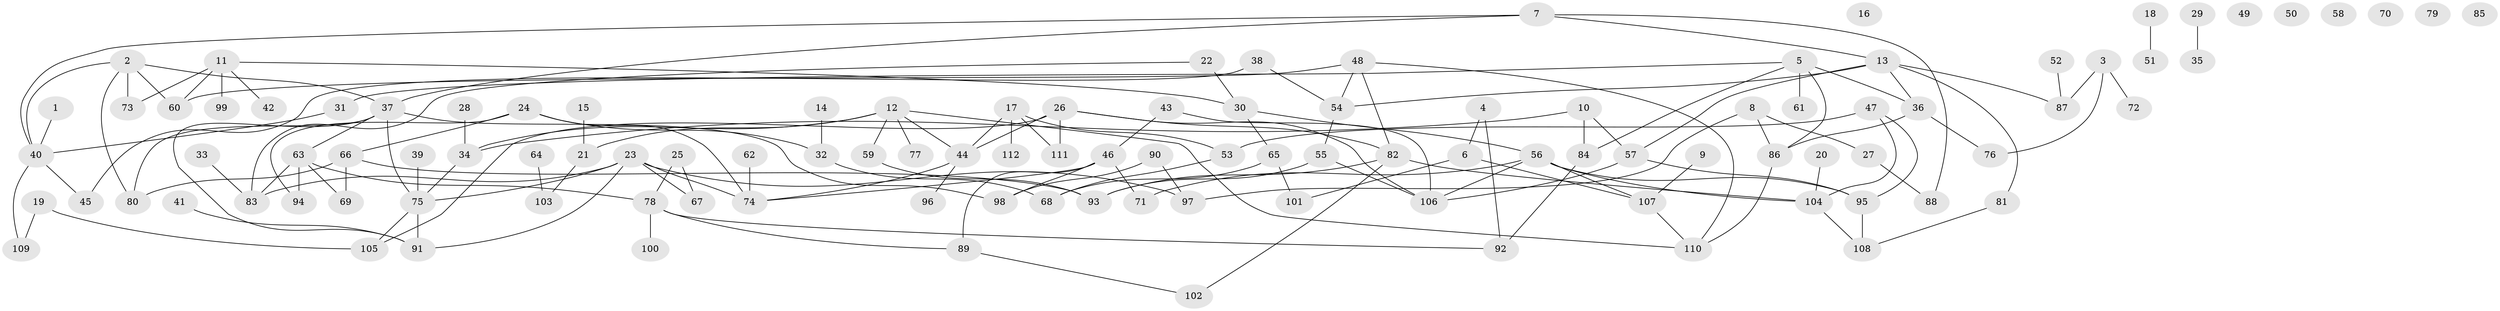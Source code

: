 // coarse degree distribution, {1: 0.20253164556962025, 4: 0.06329113924050633, 2: 0.17721518987341772, 3: 0.17721518987341772, 6: 0.0759493670886076, 9: 0.012658227848101266, 5: 0.11392405063291139, 8: 0.0379746835443038, 0: 0.11392405063291139, 7: 0.02531645569620253}
// Generated by graph-tools (version 1.1) at 2025/23/03/03/25 07:23:25]
// undirected, 112 vertices, 153 edges
graph export_dot {
graph [start="1"]
  node [color=gray90,style=filled];
  1;
  2;
  3;
  4;
  5;
  6;
  7;
  8;
  9;
  10;
  11;
  12;
  13;
  14;
  15;
  16;
  17;
  18;
  19;
  20;
  21;
  22;
  23;
  24;
  25;
  26;
  27;
  28;
  29;
  30;
  31;
  32;
  33;
  34;
  35;
  36;
  37;
  38;
  39;
  40;
  41;
  42;
  43;
  44;
  45;
  46;
  47;
  48;
  49;
  50;
  51;
  52;
  53;
  54;
  55;
  56;
  57;
  58;
  59;
  60;
  61;
  62;
  63;
  64;
  65;
  66;
  67;
  68;
  69;
  70;
  71;
  72;
  73;
  74;
  75;
  76;
  77;
  78;
  79;
  80;
  81;
  82;
  83;
  84;
  85;
  86;
  87;
  88;
  89;
  90;
  91;
  92;
  93;
  94;
  95;
  96;
  97;
  98;
  99;
  100;
  101;
  102;
  103;
  104;
  105;
  106;
  107;
  108;
  109;
  110;
  111;
  112;
  1 -- 40;
  2 -- 37;
  2 -- 40;
  2 -- 60;
  2 -- 73;
  2 -- 80;
  3 -- 72;
  3 -- 76;
  3 -- 87;
  4 -- 6;
  4 -- 92;
  5 -- 31;
  5 -- 36;
  5 -- 61;
  5 -- 84;
  5 -- 86;
  6 -- 101;
  6 -- 107;
  7 -- 13;
  7 -- 37;
  7 -- 40;
  7 -- 88;
  8 -- 27;
  8 -- 86;
  8 -- 97;
  9 -- 107;
  10 -- 34;
  10 -- 57;
  10 -- 84;
  11 -- 30;
  11 -- 42;
  11 -- 60;
  11 -- 73;
  11 -- 99;
  12 -- 21;
  12 -- 34;
  12 -- 44;
  12 -- 59;
  12 -- 77;
  12 -- 110;
  13 -- 36;
  13 -- 54;
  13 -- 57;
  13 -- 81;
  13 -- 87;
  14 -- 32;
  15 -- 21;
  17 -- 44;
  17 -- 53;
  17 -- 111;
  17 -- 112;
  18 -- 51;
  19 -- 105;
  19 -- 109;
  20 -- 104;
  21 -- 103;
  22 -- 30;
  22 -- 83;
  23 -- 67;
  23 -- 74;
  23 -- 75;
  23 -- 83;
  23 -- 91;
  23 -- 97;
  24 -- 32;
  24 -- 66;
  24 -- 74;
  24 -- 94;
  25 -- 67;
  25 -- 78;
  26 -- 44;
  26 -- 82;
  26 -- 105;
  26 -- 106;
  26 -- 111;
  27 -- 88;
  28 -- 34;
  29 -- 35;
  30 -- 56;
  30 -- 65;
  31 -- 40;
  32 -- 68;
  33 -- 83;
  34 -- 75;
  36 -- 76;
  36 -- 86;
  37 -- 63;
  37 -- 75;
  37 -- 80;
  37 -- 91;
  37 -- 98;
  38 -- 45;
  38 -- 54;
  39 -- 75;
  40 -- 45;
  40 -- 109;
  41 -- 91;
  43 -- 46;
  43 -- 106;
  44 -- 74;
  44 -- 96;
  46 -- 71;
  46 -- 74;
  46 -- 89;
  46 -- 98;
  47 -- 53;
  47 -- 95;
  47 -- 104;
  48 -- 54;
  48 -- 60;
  48 -- 82;
  48 -- 110;
  52 -- 87;
  53 -- 68;
  54 -- 55;
  55 -- 93;
  55 -- 106;
  56 -- 71;
  56 -- 95;
  56 -- 104;
  56 -- 106;
  56 -- 107;
  57 -- 95;
  57 -- 106;
  59 -- 93;
  62 -- 74;
  63 -- 69;
  63 -- 78;
  63 -- 83;
  63 -- 94;
  64 -- 103;
  65 -- 68;
  65 -- 101;
  66 -- 69;
  66 -- 80;
  66 -- 93;
  75 -- 91;
  75 -- 105;
  78 -- 89;
  78 -- 92;
  78 -- 100;
  81 -- 108;
  82 -- 93;
  82 -- 102;
  82 -- 104;
  84 -- 92;
  86 -- 110;
  89 -- 102;
  90 -- 97;
  90 -- 98;
  95 -- 108;
  104 -- 108;
  107 -- 110;
}

